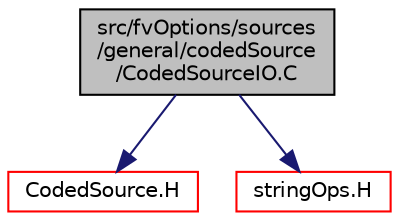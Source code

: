 digraph "src/fvOptions/sources/general/codedSource/CodedSourceIO.C"
{
  bgcolor="transparent";
  edge [fontname="Helvetica",fontsize="10",labelfontname="Helvetica",labelfontsize="10"];
  node [fontname="Helvetica",fontsize="10",shape=record];
  Node1 [label="src/fvOptions/sources\l/general/codedSource\l/CodedSourceIO.C",height=0.2,width=0.4,color="black", fillcolor="grey75", style="filled", fontcolor="black"];
  Node1 -> Node2 [color="midnightblue",fontsize="10",style="solid",fontname="Helvetica"];
  Node2 [label="CodedSource.H",height=0.2,width=0.4,color="red",URL="$a06486.html"];
  Node1 -> Node3 [color="midnightblue",fontsize="10",style="solid",fontname="Helvetica"];
  Node3 [label="stringOps.H",height=0.2,width=0.4,color="red",URL="$a09198.html"];
}

